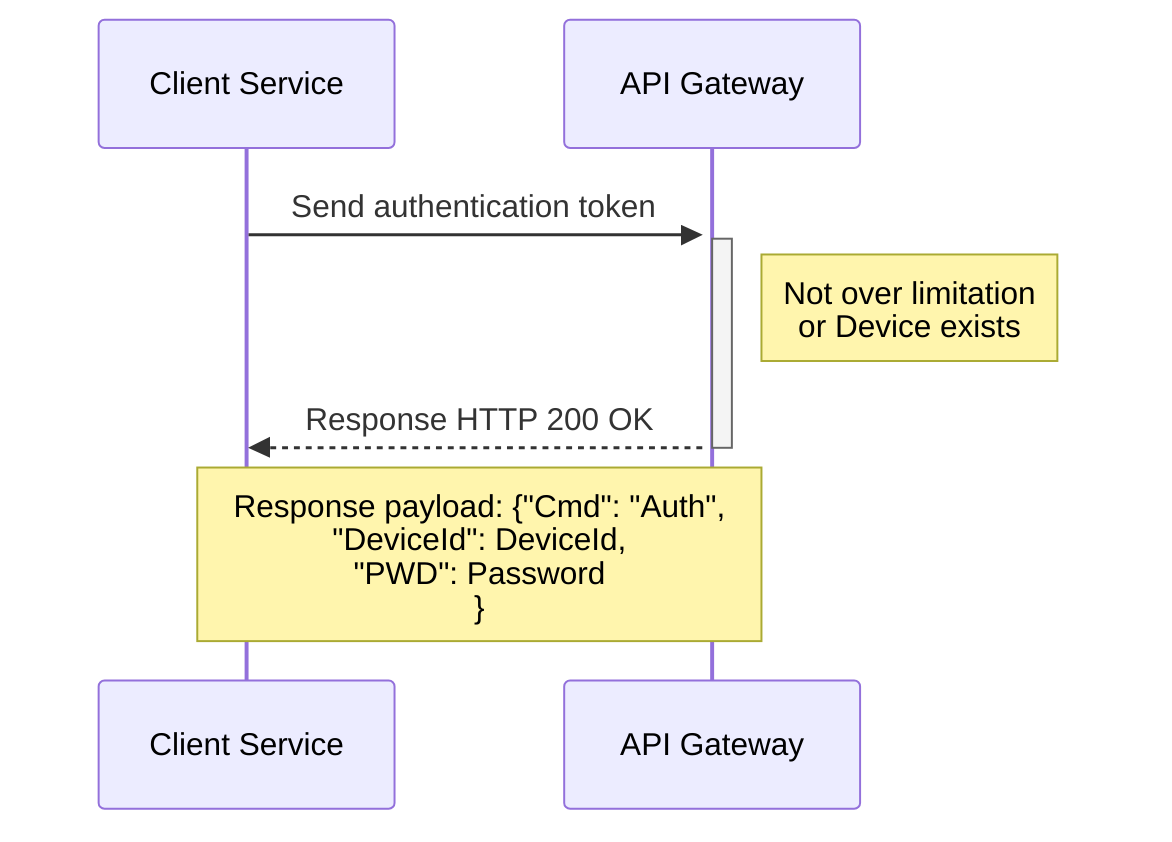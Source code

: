 sequenceDiagram
Client Service->>+API Gateway: Send authentication token
activate API Gateway
Note right of API Gateway: Not over limitation <br/> or Device exists
API Gateway-->>Client Service: Response HTTP 200 OK
deactivate API Gateway
Note over Client Service, API Gateway: Response payload: {"Cmd": "Auth",<br/> "DeviceId": DeviceId,<br/> "PWD": Password<br/>}